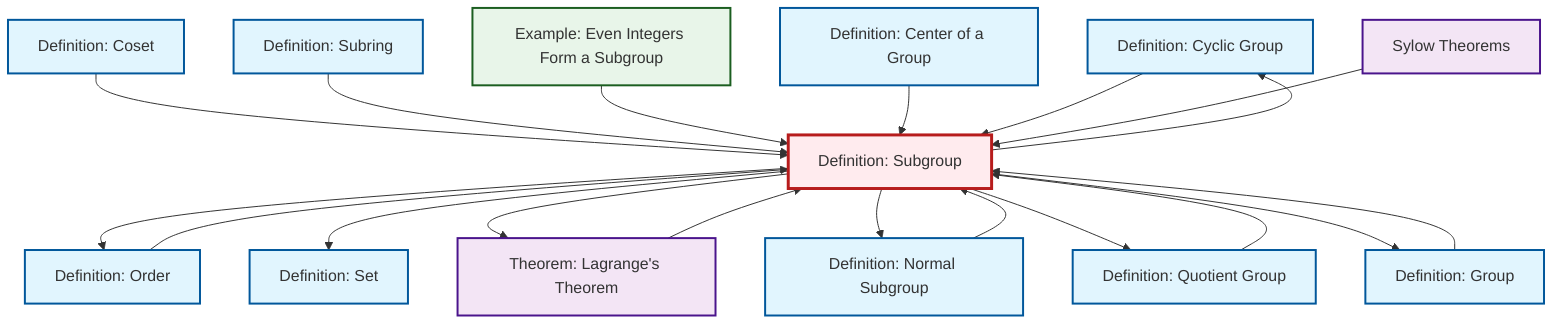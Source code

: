graph TD
    classDef definition fill:#e1f5fe,stroke:#01579b,stroke-width:2px
    classDef theorem fill:#f3e5f5,stroke:#4a148c,stroke-width:2px
    classDef axiom fill:#fff3e0,stroke:#e65100,stroke-width:2px
    classDef example fill:#e8f5e9,stroke:#1b5e20,stroke-width:2px
    classDef current fill:#ffebee,stroke:#b71c1c,stroke-width:3px
    def-cyclic-group["Definition: Cyclic Group"]:::definition
    ex-even-integers-subgroup["Example: Even Integers Form a Subgroup"]:::example
    def-subring["Definition: Subring"]:::definition
    def-center-of-group["Definition: Center of a Group"]:::definition
    def-subgroup["Definition: Subgroup"]:::definition
    def-quotient-group["Definition: Quotient Group"]:::definition
    def-coset["Definition: Coset"]:::definition
    def-set["Definition: Set"]:::definition
    def-normal-subgroup["Definition: Normal Subgroup"]:::definition
    def-order["Definition: Order"]:::definition
    thm-sylow["Sylow Theorems"]:::theorem
    thm-lagrange["Theorem: Lagrange's Theorem"]:::theorem
    def-group["Definition: Group"]:::definition
    def-subgroup --> def-order
    def-order --> def-subgroup
    def-coset --> def-subgroup
    def-quotient-group --> def-subgroup
    def-subring --> def-subgroup
    def-subgroup --> def-set
    ex-even-integers-subgroup --> def-subgroup
    def-subgroup --> thm-lagrange
    def-subgroup --> def-normal-subgroup
    def-center-of-group --> def-subgroup
    thm-lagrange --> def-subgroup
    def-cyclic-group --> def-subgroup
    def-group --> def-subgroup
    def-subgroup --> def-cyclic-group
    def-normal-subgroup --> def-subgroup
    def-subgroup --> def-quotient-group
    def-subgroup --> def-group
    thm-sylow --> def-subgroup
    class def-subgroup current